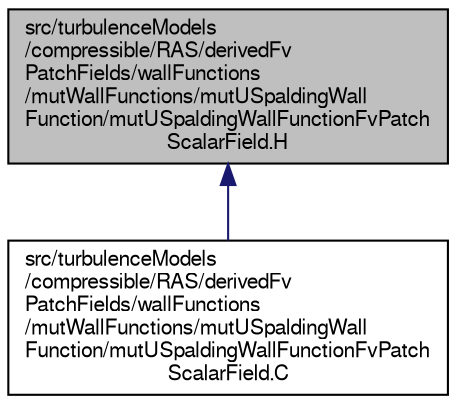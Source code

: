 digraph "src/turbulenceModels/compressible/RAS/derivedFvPatchFields/wallFunctions/mutWallFunctions/mutUSpaldingWallFunction/mutUSpaldingWallFunctionFvPatchScalarField.H"
{
  bgcolor="transparent";
  edge [fontname="FreeSans",fontsize="10",labelfontname="FreeSans",labelfontsize="10"];
  node [fontname="FreeSans",fontsize="10",shape=record];
  Node190 [label="src/turbulenceModels\l/compressible/RAS/derivedFv\lPatchFields/wallFunctions\l/mutWallFunctions/mutUSpaldingWall\lFunction/mutUSpaldingWallFunctionFvPatch\lScalarField.H",height=0.2,width=0.4,color="black", fillcolor="grey75", style="filled", fontcolor="black"];
  Node190 -> Node191 [dir="back",color="midnightblue",fontsize="10",style="solid",fontname="FreeSans"];
  Node191 [label="src/turbulenceModels\l/compressible/RAS/derivedFv\lPatchFields/wallFunctions\l/mutWallFunctions/mutUSpaldingWall\lFunction/mutUSpaldingWallFunctionFvPatch\lScalarField.C",height=0.2,width=0.4,color="black",URL="$a17225.html"];
}
